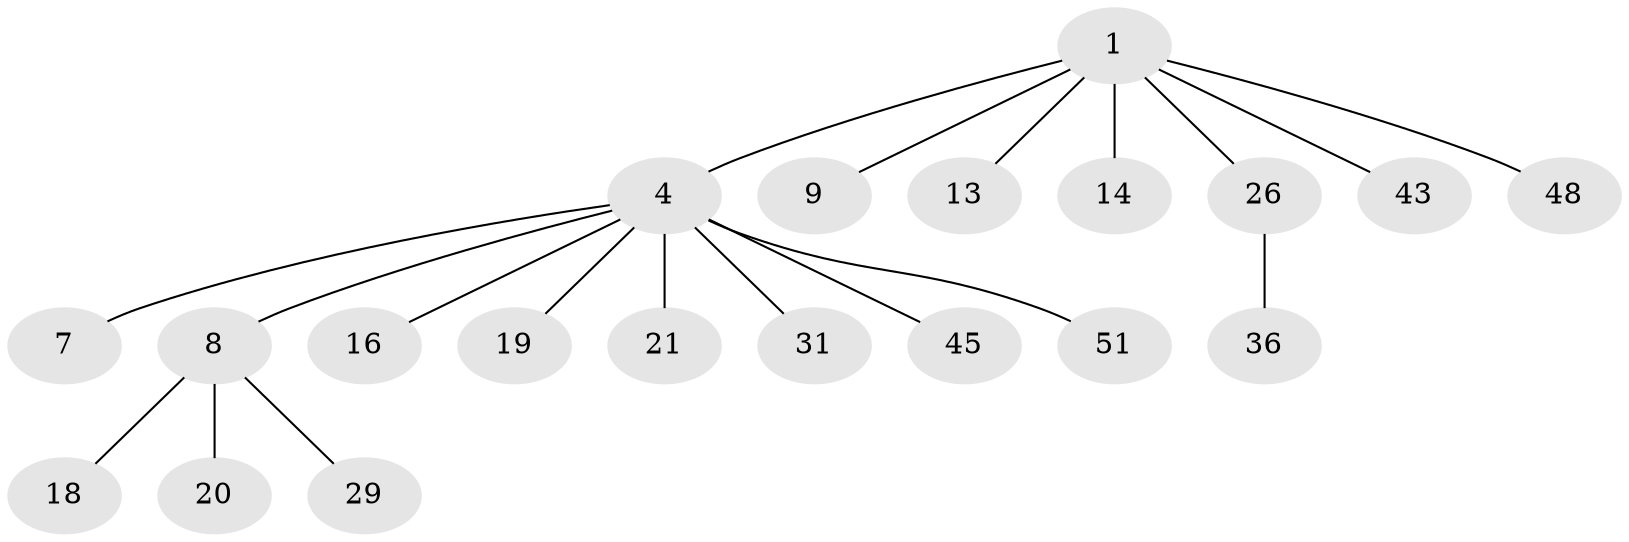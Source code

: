 // original degree distribution, {3: 0.07017543859649122, 5: 0.05263157894736842, 2: 0.3157894736842105, 7: 0.017543859649122806, 4: 0.03508771929824561, 6: 0.017543859649122806, 1: 0.49122807017543857}
// Generated by graph-tools (version 1.1) at 2025/19/03/04/25 18:19:07]
// undirected, 20 vertices, 19 edges
graph export_dot {
graph [start="1"]
  node [color=gray90,style=filled];
  1 [super="+23+55+2"];
  4 [super="+6"];
  7 [super="+41"];
  8 [super="+11+12"];
  9 [super="+17+30"];
  13 [super="+37"];
  14 [super="+27"];
  16;
  18;
  19 [super="+24"];
  20;
  21;
  26 [super="+34+35+33"];
  29;
  31 [super="+47"];
  36 [super="+49"];
  43;
  45;
  48;
  51;
  1 -- 26;
  1 -- 43;
  1 -- 48;
  1 -- 4;
  1 -- 9;
  1 -- 13;
  1 -- 14;
  4 -- 7;
  4 -- 8;
  4 -- 45;
  4 -- 16;
  4 -- 51;
  4 -- 19;
  4 -- 21;
  4 -- 31;
  8 -- 18;
  8 -- 20;
  8 -- 29;
  26 -- 36;
}
